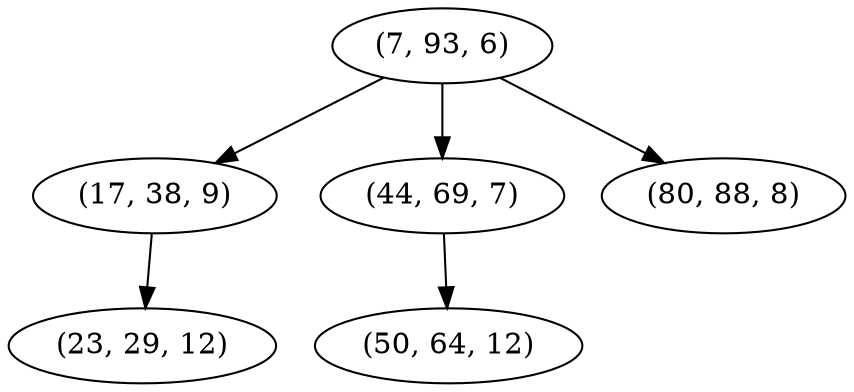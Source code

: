 digraph tree {
    "(7, 93, 6)";
    "(17, 38, 9)";
    "(23, 29, 12)";
    "(44, 69, 7)";
    "(50, 64, 12)";
    "(80, 88, 8)";
    "(7, 93, 6)" -> "(17, 38, 9)";
    "(7, 93, 6)" -> "(44, 69, 7)";
    "(7, 93, 6)" -> "(80, 88, 8)";
    "(17, 38, 9)" -> "(23, 29, 12)";
    "(44, 69, 7)" -> "(50, 64, 12)";
}
